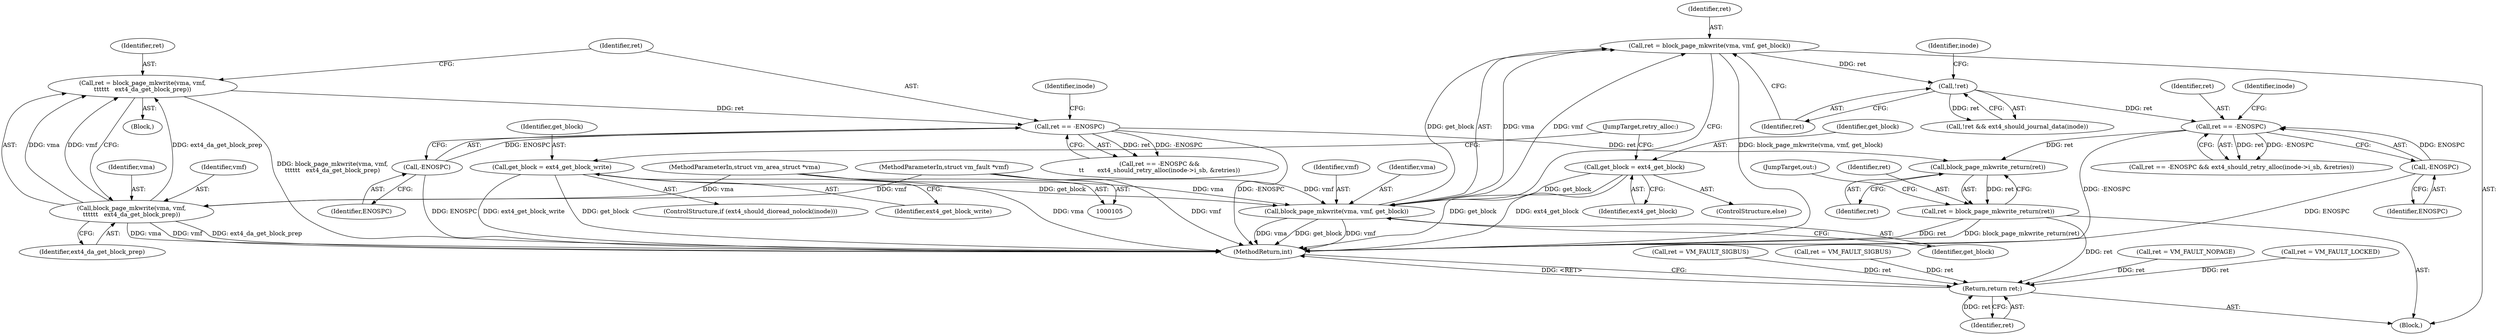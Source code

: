 digraph "0_linux_ea3d7209ca01da209cda6f0dea8be9cc4b7a933b_5@API" {
"1000334" [label="(Call,block_page_mkwrite_return(ret))"];
"1000181" [label="(Call,ret == -ENOSPC)"];
"1000174" [label="(Call,ret = block_page_mkwrite(vma, vmf,\n\t\t\t\t\t\t   ext4_da_get_block_prep))"];
"1000176" [label="(Call,block_page_mkwrite(vma, vmf,\n\t\t\t\t\t\t   ext4_da_get_block_prep))"];
"1000106" [label="(MethodParameterIn,struct vm_area_struct *vma)"];
"1000107" [label="(MethodParameterIn,struct vm_fault *vmf)"];
"1000183" [label="(Call,-ENOSPC)"];
"1000320" [label="(Call,ret == -ENOSPC)"];
"1000290" [label="(Call,!ret)"];
"1000282" [label="(Call,ret = block_page_mkwrite(vma, vmf, get_block))"];
"1000284" [label="(Call,block_page_mkwrite(vma, vmf, get_block))"];
"1000259" [label="(Call,get_block = ext4_get_block_write)"];
"1000263" [label="(Call,get_block = ext4_get_block)"];
"1000322" [label="(Call,-ENOSPC)"];
"1000332" [label="(Call,ret = block_page_mkwrite_return(ret))"];
"1000347" [label="(Return,return ret;)"];
"1000106" [label="(MethodParameterIn,struct vm_area_struct *vma)"];
"1000177" [label="(Identifier,vma)"];
"1000260" [label="(Identifier,get_block)"];
"1000176" [label="(Call,block_page_mkwrite(vma, vmf,\n\t\t\t\t\t\t   ext4_da_get_block_prep))"];
"1000323" [label="(Identifier,ENOSPC)"];
"1000183" [label="(Call,-ENOSPC)"];
"1000174" [label="(Call,ret = block_page_mkwrite(vma, vmf,\n\t\t\t\t\t\t   ext4_da_get_block_prep))"];
"1000179" [label="(Identifier,ext4_da_get_block_prep)"];
"1000321" [label="(Identifier,ret)"];
"1000332" [label="(Call,ret = block_page_mkwrite_return(ret))"];
"1000263" [label="(Call,get_block = ext4_get_block)"];
"1000180" [label="(Call,ret == -ENOSPC &&\n\t\t       ext4_should_retry_alloc(inode->i_sb, &retries))"];
"1000284" [label="(Call,block_page_mkwrite(vma, vmf, get_block))"];
"1000347" [label="(Return,return ret;)"];
"1000322" [label="(Call,-ENOSPC)"];
"1000293" [label="(Identifier,inode)"];
"1000256" [label="(ControlStructure,if (ext4_should_dioread_nolock(inode)))"];
"1000307" [label="(Call,ret = VM_FAULT_SIGBUS)"];
"1000266" [label="(JumpTarget,retry_alloc:)"];
"1000187" [label="(Identifier,inode)"];
"1000173" [label="(Block,)"];
"1000336" [label="(JumpTarget,out:)"];
"1000286" [label="(Identifier,vmf)"];
"1000107" [label="(MethodParameterIn,struct vm_fault *vmf)"];
"1000108" [label="(Block,)"];
"1000262" [label="(ControlStructure,else)"];
"1000348" [label="(Identifier,ret)"];
"1000283" [label="(Identifier,ret)"];
"1000335" [label="(Identifier,ret)"];
"1000181" [label="(Call,ret == -ENOSPC)"];
"1000287" [label="(Identifier,get_block)"];
"1000178" [label="(Identifier,vmf)"];
"1000264" [label="(Identifier,get_block)"];
"1000278" [label="(Call,ret = VM_FAULT_SIGBUS)"];
"1000326" [label="(Identifier,inode)"];
"1000334" [label="(Call,block_page_mkwrite_return(ret))"];
"1000261" [label="(Identifier,ext4_get_block_write)"];
"1000212" [label="(Call,ret = VM_FAULT_NOPAGE)"];
"1000289" [label="(Call,!ret && ext4_should_journal_data(inode))"];
"1000265" [label="(Identifier,ext4_get_block)"];
"1000282" [label="(Call,ret = block_page_mkwrite(vma, vmf, get_block))"];
"1000285" [label="(Identifier,vma)"];
"1000259" [label="(Call,get_block = ext4_get_block_write)"];
"1000184" [label="(Identifier,ENOSPC)"];
"1000291" [label="(Identifier,ret)"];
"1000175" [label="(Identifier,ret)"];
"1000320" [label="(Call,ret == -ENOSPC)"];
"1000333" [label="(Identifier,ret)"];
"1000250" [label="(Call,ret = VM_FAULT_LOCKED)"];
"1000182" [label="(Identifier,ret)"];
"1000319" [label="(Call,ret == -ENOSPC && ext4_should_retry_alloc(inode->i_sb, &retries))"];
"1000290" [label="(Call,!ret)"];
"1000349" [label="(MethodReturn,int)"];
"1000334" -> "1000332"  [label="AST: "];
"1000334" -> "1000335"  [label="CFG: "];
"1000335" -> "1000334"  [label="AST: "];
"1000332" -> "1000334"  [label="CFG: "];
"1000334" -> "1000332"  [label="DDG: ret"];
"1000181" -> "1000334"  [label="DDG: ret"];
"1000320" -> "1000334"  [label="DDG: ret"];
"1000181" -> "1000180"  [label="AST: "];
"1000181" -> "1000183"  [label="CFG: "];
"1000182" -> "1000181"  [label="AST: "];
"1000183" -> "1000181"  [label="AST: "];
"1000187" -> "1000181"  [label="CFG: "];
"1000180" -> "1000181"  [label="CFG: "];
"1000181" -> "1000349"  [label="DDG: -ENOSPC"];
"1000181" -> "1000180"  [label="DDG: ret"];
"1000181" -> "1000180"  [label="DDG: -ENOSPC"];
"1000174" -> "1000181"  [label="DDG: ret"];
"1000183" -> "1000181"  [label="DDG: ENOSPC"];
"1000174" -> "1000173"  [label="AST: "];
"1000174" -> "1000176"  [label="CFG: "];
"1000175" -> "1000174"  [label="AST: "];
"1000176" -> "1000174"  [label="AST: "];
"1000182" -> "1000174"  [label="CFG: "];
"1000174" -> "1000349"  [label="DDG: block_page_mkwrite(vma, vmf,\n\t\t\t\t\t\t   ext4_da_get_block_prep)"];
"1000176" -> "1000174"  [label="DDG: vma"];
"1000176" -> "1000174"  [label="DDG: vmf"];
"1000176" -> "1000174"  [label="DDG: ext4_da_get_block_prep"];
"1000176" -> "1000179"  [label="CFG: "];
"1000177" -> "1000176"  [label="AST: "];
"1000178" -> "1000176"  [label="AST: "];
"1000179" -> "1000176"  [label="AST: "];
"1000176" -> "1000349"  [label="DDG: vmf"];
"1000176" -> "1000349"  [label="DDG: ext4_da_get_block_prep"];
"1000176" -> "1000349"  [label="DDG: vma"];
"1000106" -> "1000176"  [label="DDG: vma"];
"1000107" -> "1000176"  [label="DDG: vmf"];
"1000106" -> "1000105"  [label="AST: "];
"1000106" -> "1000349"  [label="DDG: vma"];
"1000106" -> "1000284"  [label="DDG: vma"];
"1000107" -> "1000105"  [label="AST: "];
"1000107" -> "1000349"  [label="DDG: vmf"];
"1000107" -> "1000284"  [label="DDG: vmf"];
"1000183" -> "1000184"  [label="CFG: "];
"1000184" -> "1000183"  [label="AST: "];
"1000183" -> "1000349"  [label="DDG: ENOSPC"];
"1000320" -> "1000319"  [label="AST: "];
"1000320" -> "1000322"  [label="CFG: "];
"1000321" -> "1000320"  [label="AST: "];
"1000322" -> "1000320"  [label="AST: "];
"1000326" -> "1000320"  [label="CFG: "];
"1000319" -> "1000320"  [label="CFG: "];
"1000320" -> "1000349"  [label="DDG: -ENOSPC"];
"1000320" -> "1000319"  [label="DDG: ret"];
"1000320" -> "1000319"  [label="DDG: -ENOSPC"];
"1000290" -> "1000320"  [label="DDG: ret"];
"1000322" -> "1000320"  [label="DDG: ENOSPC"];
"1000290" -> "1000289"  [label="AST: "];
"1000290" -> "1000291"  [label="CFG: "];
"1000291" -> "1000290"  [label="AST: "];
"1000293" -> "1000290"  [label="CFG: "];
"1000289" -> "1000290"  [label="CFG: "];
"1000290" -> "1000289"  [label="DDG: ret"];
"1000282" -> "1000290"  [label="DDG: ret"];
"1000282" -> "1000108"  [label="AST: "];
"1000282" -> "1000284"  [label="CFG: "];
"1000283" -> "1000282"  [label="AST: "];
"1000284" -> "1000282"  [label="AST: "];
"1000291" -> "1000282"  [label="CFG: "];
"1000282" -> "1000349"  [label="DDG: block_page_mkwrite(vma, vmf, get_block)"];
"1000284" -> "1000282"  [label="DDG: vma"];
"1000284" -> "1000282"  [label="DDG: vmf"];
"1000284" -> "1000282"  [label="DDG: get_block"];
"1000284" -> "1000287"  [label="CFG: "];
"1000285" -> "1000284"  [label="AST: "];
"1000286" -> "1000284"  [label="AST: "];
"1000287" -> "1000284"  [label="AST: "];
"1000284" -> "1000349"  [label="DDG: vmf"];
"1000284" -> "1000349"  [label="DDG: vma"];
"1000284" -> "1000349"  [label="DDG: get_block"];
"1000259" -> "1000284"  [label="DDG: get_block"];
"1000263" -> "1000284"  [label="DDG: get_block"];
"1000259" -> "1000256"  [label="AST: "];
"1000259" -> "1000261"  [label="CFG: "];
"1000260" -> "1000259"  [label="AST: "];
"1000261" -> "1000259"  [label="AST: "];
"1000266" -> "1000259"  [label="CFG: "];
"1000259" -> "1000349"  [label="DDG: get_block"];
"1000259" -> "1000349"  [label="DDG: ext4_get_block_write"];
"1000263" -> "1000262"  [label="AST: "];
"1000263" -> "1000265"  [label="CFG: "];
"1000264" -> "1000263"  [label="AST: "];
"1000265" -> "1000263"  [label="AST: "];
"1000266" -> "1000263"  [label="CFG: "];
"1000263" -> "1000349"  [label="DDG: ext4_get_block"];
"1000263" -> "1000349"  [label="DDG: get_block"];
"1000322" -> "1000323"  [label="CFG: "];
"1000323" -> "1000322"  [label="AST: "];
"1000322" -> "1000349"  [label="DDG: ENOSPC"];
"1000332" -> "1000108"  [label="AST: "];
"1000333" -> "1000332"  [label="AST: "];
"1000336" -> "1000332"  [label="CFG: "];
"1000332" -> "1000349"  [label="DDG: block_page_mkwrite_return(ret)"];
"1000332" -> "1000349"  [label="DDG: ret"];
"1000332" -> "1000347"  [label="DDG: ret"];
"1000347" -> "1000108"  [label="AST: "];
"1000347" -> "1000348"  [label="CFG: "];
"1000348" -> "1000347"  [label="AST: "];
"1000349" -> "1000347"  [label="CFG: "];
"1000347" -> "1000349"  [label="DDG: <RET>"];
"1000348" -> "1000347"  [label="DDG: ret"];
"1000212" -> "1000347"  [label="DDG: ret"];
"1000307" -> "1000347"  [label="DDG: ret"];
"1000278" -> "1000347"  [label="DDG: ret"];
"1000250" -> "1000347"  [label="DDG: ret"];
}
